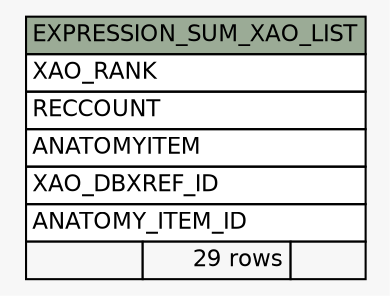 // dot 2.38.0 on Windows 10 10.0
// SchemaSpy rev Unknown
digraph "EXPRESSION_SUM_XAO_LIST" {
  graph [
    rankdir="RL"
    bgcolor="#f7f7f7"
    nodesep="0.18"
    ranksep="0.46"
    fontname="Helvetica"
    fontsize="11"
  ];
  node [
    fontname="Helvetica"
    fontsize="11"
    shape="plaintext"
  ];
  edge [
    arrowsize="0.8"
  ];
  "EXPRESSION_SUM_XAO_LIST" [
    label=<
    <TABLE BORDER="0" CELLBORDER="1" CELLSPACING="0" BGCOLOR="#ffffff">
      <TR><TD COLSPAN="3" BGCOLOR="#9bab96" ALIGN="CENTER">EXPRESSION_SUM_XAO_LIST</TD></TR>
      <TR><TD PORT="XAO_RANK" COLSPAN="3" ALIGN="LEFT">XAO_RANK</TD></TR>
      <TR><TD PORT="RECCOUNT" COLSPAN="3" ALIGN="LEFT">RECCOUNT</TD></TR>
      <TR><TD PORT="ANATOMYITEM" COLSPAN="3" ALIGN="LEFT">ANATOMYITEM</TD></TR>
      <TR><TD PORT="XAO_DBXREF_ID" COLSPAN="3" ALIGN="LEFT">XAO_DBXREF_ID</TD></TR>
      <TR><TD PORT="ANATOMY_ITEM_ID" COLSPAN="3" ALIGN="LEFT">ANATOMY_ITEM_ID</TD></TR>
      <TR><TD ALIGN="LEFT" BGCOLOR="#f7f7f7">  </TD><TD ALIGN="RIGHT" BGCOLOR="#f7f7f7">29 rows</TD><TD ALIGN="RIGHT" BGCOLOR="#f7f7f7">  </TD></TR>
    </TABLE>>
    URL="tables/EXPRESSION_SUM_XAO_LIST.html"
    tooltip="EXPRESSION_SUM_XAO_LIST"
  ];
}
